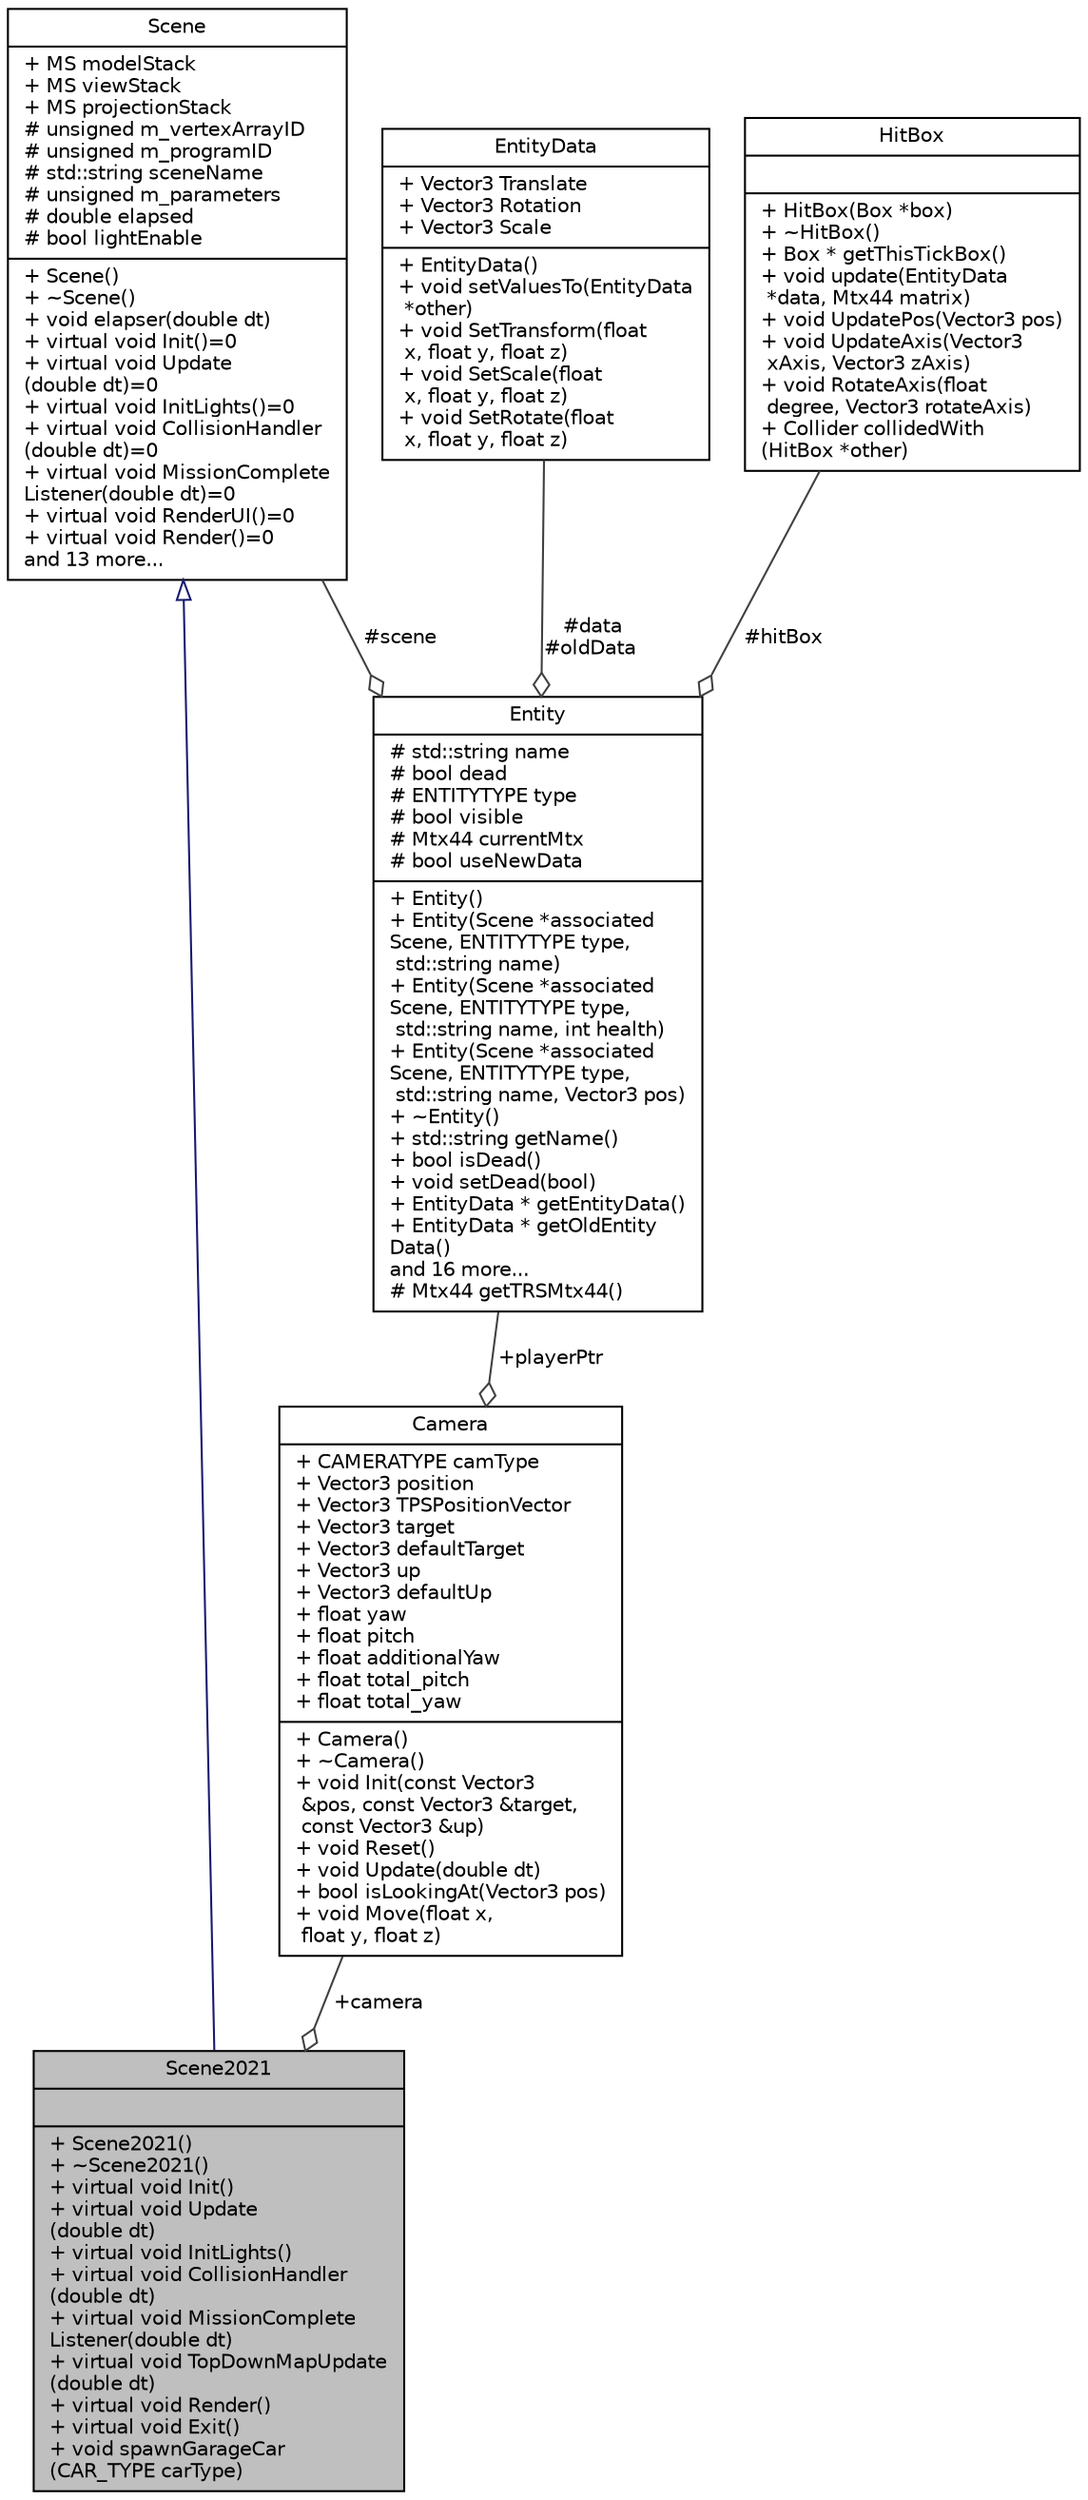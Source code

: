 digraph "Scene2021"
{
 // LATEX_PDF_SIZE
  edge [fontname="Helvetica",fontsize="10",labelfontname="Helvetica",labelfontsize="10"];
  node [fontname="Helvetica",fontsize="10",shape=record];
  Node1 [label="{Scene2021\n||+  Scene2021()\l+  ~Scene2021()\l+ virtual void Init()\l+ virtual void Update\l(double dt)\l+ virtual void InitLights()\l+ virtual void CollisionHandler\l(double dt)\l+ virtual void MissionComplete\lListener(double dt)\l+ virtual void TopDownMapUpdate\l(double dt)\l+ virtual void Render()\l+ virtual void Exit()\l+ void spawnGarageCar\l(CAR_TYPE carType)\l}",height=0.2,width=0.4,color="black", fillcolor="grey75", style="filled", fontcolor="black",tooltip="Main City Scene of the Game."];
  Node2 -> Node1 [dir="back",color="midnightblue",fontsize="10",style="solid",arrowtail="onormal",fontname="Helvetica"];
  Node2 [label="{Scene\n|+ MS modelStack\l+ MS viewStack\l+ MS projectionStack\l# unsigned m_vertexArrayID\l# unsigned m_programID\l# std::string sceneName\l# unsigned m_parameters\l# double elapsed\l# bool lightEnable\l|+  Scene()\l+  ~Scene()\l+ void elapser(double dt)\l+ virtual void Init()=0\l+ virtual void Update\l(double dt)=0\l+ virtual void InitLights()=0\l+ virtual void CollisionHandler\l(double dt)=0\l+ virtual void MissionComplete\lListener(double dt)=0\l+ virtual void RenderUI()=0\l+ virtual void Render()=0\land 13 more...\l}",height=0.2,width=0.4,color="black", fillcolor="white", style="filled",URL="$class_scene.html",tooltip="Abstract Class of Scenes, used to remove repeate codes from Individual Scenes and make it simpler to ..."];
  Node3 -> Node1 [color="grey25",fontsize="10",style="solid",label=" +camera" ,arrowhead="odiamond",fontname="Helvetica"];
  Node3 [label="{Camera\n|+ CAMERATYPE camType\l+ Vector3 position\l+ Vector3 TPSPositionVector\l+ Vector3 target\l+ Vector3 defaultTarget\l+ Vector3 up\l+ Vector3 defaultUp\l+ float yaw\l+ float pitch\l+ float additionalYaw\l+ float total_pitch\l+ float total_yaw\l|+  Camera()\l+  ~Camera()\l+ void Init(const Vector3\l &pos, const Vector3 &target,\l const Vector3 &up)\l+ void Reset()\l+ void Update(double dt)\l+ bool isLookingAt(Vector3 pos)\l+ void Move(float x,\l float y, float z)\l}",height=0.2,width=0.4,color="black", fillcolor="white", style="filled",URL="$class_camera.html",tooltip="Camera System for our game."];
  Node4 -> Node3 [color="grey25",fontsize="10",style="solid",label=" +playerPtr" ,arrowhead="odiamond",fontname="Helvetica"];
  Node4 [label="{Entity\n|# std::string name\l# bool dead\l# ENTITYTYPE type\l# bool visible\l# Mtx44 currentMtx\l# bool useNewData\l|+  Entity()\l+  Entity(Scene *associated\lScene, ENTITYTYPE type,\l std::string name)\l+  Entity(Scene *associated\lScene, ENTITYTYPE type,\l std::string name, int health)\l+  Entity(Scene *associated\lScene, ENTITYTYPE type,\l std::string name, Vector3 pos)\l+  ~Entity()\l+ std::string getName()\l+ bool isDead()\l+ void setDead(bool)\l+ EntityData * getEntityData()\l+ EntityData * getOldEntity\lData()\land 16 more...\l# Mtx44 getTRSMtx44()\l}",height=0.2,width=0.4,color="black", fillcolor="white", style="filled",URL="$class_entity.html",tooltip="Entity System encapsulating all attributes of something \"Living\"."];
  Node5 -> Node4 [color="grey25",fontsize="10",style="solid",label=" #data\n#oldData" ,arrowhead="odiamond",fontname="Helvetica"];
  Node5 [label="{EntityData\n|+ Vector3 Translate\l+ Vector3 Rotation\l+ Vector3 Scale\l|+  EntityData()\l+ void setValuesTo(EntityData\l *other)\l+ void SetTransform(float\l x, float y, float z)\l+ void SetScale(float\l x, float y, float z)\l+ void SetRotate(float\l x, float y, float z)\l}",height=0.2,width=0.4,color="black", fillcolor="white", style="filled",URL="$struct_entity_data.html",tooltip="Handles all World Attributes of an Entity."];
  Node2 -> Node4 [color="grey25",fontsize="10",style="solid",label=" #scene" ,arrowhead="odiamond",fontname="Helvetica"];
  Node6 -> Node4 [color="grey25",fontsize="10",style="solid",label=" #hitBox" ,arrowhead="odiamond",fontname="Helvetica"];
  Node6 [label="{HitBox\n||+  HitBox(Box *box)\l+  ~HitBox()\l+ Box * getThisTickBox()\l+ void update(EntityData\l *data, Mtx44 matrix)\l+ void UpdatePos(Vector3 pos)\l+ void UpdateAxis(Vector3\l xAxis, Vector3 zAxis)\l+ void RotateAxis(float\l degree, Vector3 rotateAxis)\l+ Collider collidedWith\l(HitBox *other)\l}",height=0.2,width=0.4,color="black", fillcolor="white", style="filled",URL="$class_hit_box.html",tooltip="HitBox class that handles ALL hitbox updates."];
}
